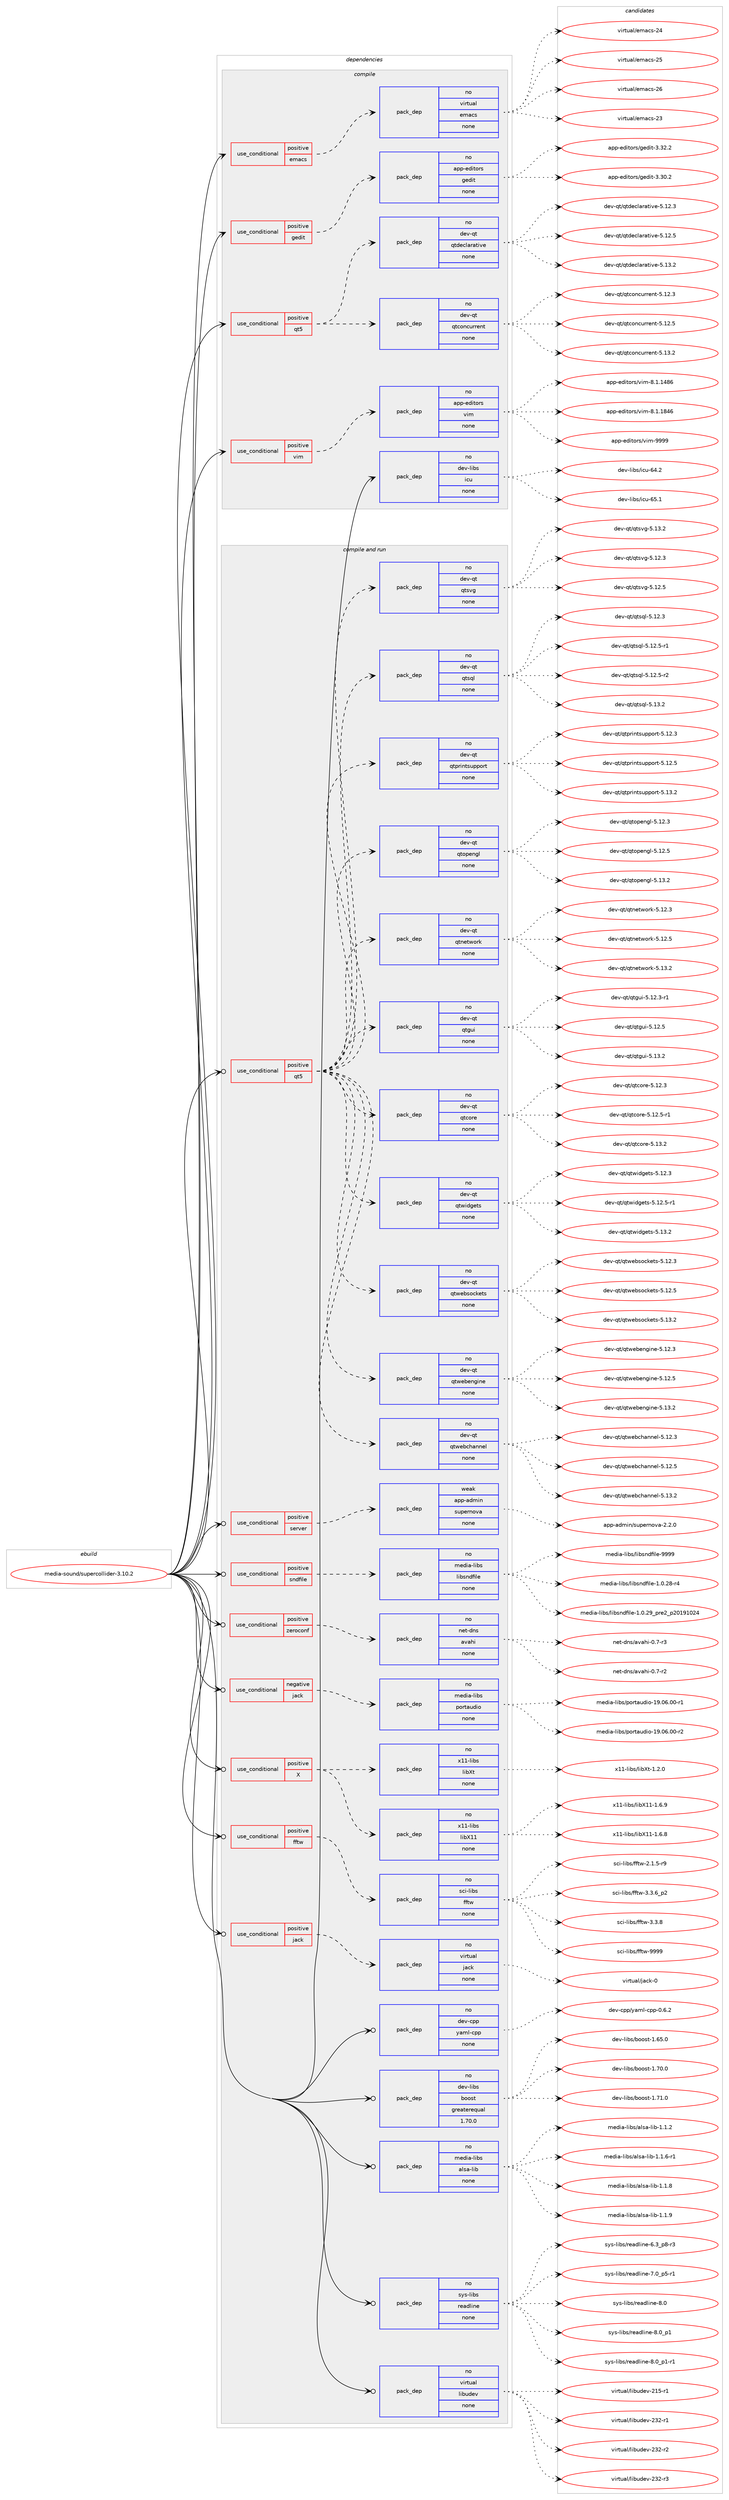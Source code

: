 digraph prolog {

# *************
# Graph options
# *************

newrank=true;
concentrate=true;
compound=true;
graph [rankdir=LR,fontname=Helvetica,fontsize=10,ranksep=1.5];#, ranksep=2.5, nodesep=0.2];
edge  [arrowhead=vee];
node  [fontname=Helvetica,fontsize=10];

# **********
# The ebuild
# **********

subgraph cluster_leftcol {
color=gray;
rank=same;
label=<<i>ebuild</i>>;
id [label="media-sound/supercollider-3.10.2", color=red, width=4, href="../media-sound/supercollider-3.10.2.svg"];
}

# ****************
# The dependencies
# ****************

subgraph cluster_midcol {
color=gray;
label=<<i>dependencies</i>>;
subgraph cluster_compile {
fillcolor="#eeeeee";
style=filled;
label=<<i>compile</i>>;
subgraph cond195223 {
dependency803912 [label=<<TABLE BORDER="0" CELLBORDER="1" CELLSPACING="0" CELLPADDING="4"><TR><TD ROWSPAN="3" CELLPADDING="10">use_conditional</TD></TR><TR><TD>positive</TD></TR><TR><TD>emacs</TD></TR></TABLE>>, shape=none, color=red];
subgraph pack594641 {
dependency803913 [label=<<TABLE BORDER="0" CELLBORDER="1" CELLSPACING="0" CELLPADDING="4" WIDTH="220"><TR><TD ROWSPAN="6" CELLPADDING="30">pack_dep</TD></TR><TR><TD WIDTH="110">no</TD></TR><TR><TD>virtual</TD></TR><TR><TD>emacs</TD></TR><TR><TD>none</TD></TR><TR><TD></TD></TR></TABLE>>, shape=none, color=blue];
}
dependency803912:e -> dependency803913:w [weight=20,style="dashed",arrowhead="vee"];
}
id:e -> dependency803912:w [weight=20,style="solid",arrowhead="vee"];
subgraph cond195224 {
dependency803914 [label=<<TABLE BORDER="0" CELLBORDER="1" CELLSPACING="0" CELLPADDING="4"><TR><TD ROWSPAN="3" CELLPADDING="10">use_conditional</TD></TR><TR><TD>positive</TD></TR><TR><TD>gedit</TD></TR></TABLE>>, shape=none, color=red];
subgraph pack594642 {
dependency803915 [label=<<TABLE BORDER="0" CELLBORDER="1" CELLSPACING="0" CELLPADDING="4" WIDTH="220"><TR><TD ROWSPAN="6" CELLPADDING="30">pack_dep</TD></TR><TR><TD WIDTH="110">no</TD></TR><TR><TD>app-editors</TD></TR><TR><TD>gedit</TD></TR><TR><TD>none</TD></TR><TR><TD></TD></TR></TABLE>>, shape=none, color=blue];
}
dependency803914:e -> dependency803915:w [weight=20,style="dashed",arrowhead="vee"];
}
id:e -> dependency803914:w [weight=20,style="solid",arrowhead="vee"];
subgraph cond195225 {
dependency803916 [label=<<TABLE BORDER="0" CELLBORDER="1" CELLSPACING="0" CELLPADDING="4"><TR><TD ROWSPAN="3" CELLPADDING="10">use_conditional</TD></TR><TR><TD>positive</TD></TR><TR><TD>qt5</TD></TR></TABLE>>, shape=none, color=red];
subgraph pack594643 {
dependency803917 [label=<<TABLE BORDER="0" CELLBORDER="1" CELLSPACING="0" CELLPADDING="4" WIDTH="220"><TR><TD ROWSPAN="6" CELLPADDING="30">pack_dep</TD></TR><TR><TD WIDTH="110">no</TD></TR><TR><TD>dev-qt</TD></TR><TR><TD>qtconcurrent</TD></TR><TR><TD>none</TD></TR><TR><TD></TD></TR></TABLE>>, shape=none, color=blue];
}
dependency803916:e -> dependency803917:w [weight=20,style="dashed",arrowhead="vee"];
subgraph pack594644 {
dependency803918 [label=<<TABLE BORDER="0" CELLBORDER="1" CELLSPACING="0" CELLPADDING="4" WIDTH="220"><TR><TD ROWSPAN="6" CELLPADDING="30">pack_dep</TD></TR><TR><TD WIDTH="110">no</TD></TR><TR><TD>dev-qt</TD></TR><TR><TD>qtdeclarative</TD></TR><TR><TD>none</TD></TR><TR><TD></TD></TR></TABLE>>, shape=none, color=blue];
}
dependency803916:e -> dependency803918:w [weight=20,style="dashed",arrowhead="vee"];
}
id:e -> dependency803916:w [weight=20,style="solid",arrowhead="vee"];
subgraph cond195226 {
dependency803919 [label=<<TABLE BORDER="0" CELLBORDER="1" CELLSPACING="0" CELLPADDING="4"><TR><TD ROWSPAN="3" CELLPADDING="10">use_conditional</TD></TR><TR><TD>positive</TD></TR><TR><TD>vim</TD></TR></TABLE>>, shape=none, color=red];
subgraph pack594645 {
dependency803920 [label=<<TABLE BORDER="0" CELLBORDER="1" CELLSPACING="0" CELLPADDING="4" WIDTH="220"><TR><TD ROWSPAN="6" CELLPADDING="30">pack_dep</TD></TR><TR><TD WIDTH="110">no</TD></TR><TR><TD>app-editors</TD></TR><TR><TD>vim</TD></TR><TR><TD>none</TD></TR><TR><TD></TD></TR></TABLE>>, shape=none, color=blue];
}
dependency803919:e -> dependency803920:w [weight=20,style="dashed",arrowhead="vee"];
}
id:e -> dependency803919:w [weight=20,style="solid",arrowhead="vee"];
subgraph pack594646 {
dependency803921 [label=<<TABLE BORDER="0" CELLBORDER="1" CELLSPACING="0" CELLPADDING="4" WIDTH="220"><TR><TD ROWSPAN="6" CELLPADDING="30">pack_dep</TD></TR><TR><TD WIDTH="110">no</TD></TR><TR><TD>dev-libs</TD></TR><TR><TD>icu</TD></TR><TR><TD>none</TD></TR><TR><TD></TD></TR></TABLE>>, shape=none, color=blue];
}
id:e -> dependency803921:w [weight=20,style="solid",arrowhead="vee"];
}
subgraph cluster_compileandrun {
fillcolor="#eeeeee";
style=filled;
label=<<i>compile and run</i>>;
subgraph cond195227 {
dependency803922 [label=<<TABLE BORDER="0" CELLBORDER="1" CELLSPACING="0" CELLPADDING="4"><TR><TD ROWSPAN="3" CELLPADDING="10">use_conditional</TD></TR><TR><TD>negative</TD></TR><TR><TD>jack</TD></TR></TABLE>>, shape=none, color=red];
subgraph pack594647 {
dependency803923 [label=<<TABLE BORDER="0" CELLBORDER="1" CELLSPACING="0" CELLPADDING="4" WIDTH="220"><TR><TD ROWSPAN="6" CELLPADDING="30">pack_dep</TD></TR><TR><TD WIDTH="110">no</TD></TR><TR><TD>media-libs</TD></TR><TR><TD>portaudio</TD></TR><TR><TD>none</TD></TR><TR><TD></TD></TR></TABLE>>, shape=none, color=blue];
}
dependency803922:e -> dependency803923:w [weight=20,style="dashed",arrowhead="vee"];
}
id:e -> dependency803922:w [weight=20,style="solid",arrowhead="odotvee"];
subgraph cond195228 {
dependency803924 [label=<<TABLE BORDER="0" CELLBORDER="1" CELLSPACING="0" CELLPADDING="4"><TR><TD ROWSPAN="3" CELLPADDING="10">use_conditional</TD></TR><TR><TD>positive</TD></TR><TR><TD>X</TD></TR></TABLE>>, shape=none, color=red];
subgraph pack594648 {
dependency803925 [label=<<TABLE BORDER="0" CELLBORDER="1" CELLSPACING="0" CELLPADDING="4" WIDTH="220"><TR><TD ROWSPAN="6" CELLPADDING="30">pack_dep</TD></TR><TR><TD WIDTH="110">no</TD></TR><TR><TD>x11-libs</TD></TR><TR><TD>libX11</TD></TR><TR><TD>none</TD></TR><TR><TD></TD></TR></TABLE>>, shape=none, color=blue];
}
dependency803924:e -> dependency803925:w [weight=20,style="dashed",arrowhead="vee"];
subgraph pack594649 {
dependency803926 [label=<<TABLE BORDER="0" CELLBORDER="1" CELLSPACING="0" CELLPADDING="4" WIDTH="220"><TR><TD ROWSPAN="6" CELLPADDING="30">pack_dep</TD></TR><TR><TD WIDTH="110">no</TD></TR><TR><TD>x11-libs</TD></TR><TR><TD>libXt</TD></TR><TR><TD>none</TD></TR><TR><TD></TD></TR></TABLE>>, shape=none, color=blue];
}
dependency803924:e -> dependency803926:w [weight=20,style="dashed",arrowhead="vee"];
}
id:e -> dependency803924:w [weight=20,style="solid",arrowhead="odotvee"];
subgraph cond195229 {
dependency803927 [label=<<TABLE BORDER="0" CELLBORDER="1" CELLSPACING="0" CELLPADDING="4"><TR><TD ROWSPAN="3" CELLPADDING="10">use_conditional</TD></TR><TR><TD>positive</TD></TR><TR><TD>fftw</TD></TR></TABLE>>, shape=none, color=red];
subgraph pack594650 {
dependency803928 [label=<<TABLE BORDER="0" CELLBORDER="1" CELLSPACING="0" CELLPADDING="4" WIDTH="220"><TR><TD ROWSPAN="6" CELLPADDING="30">pack_dep</TD></TR><TR><TD WIDTH="110">no</TD></TR><TR><TD>sci-libs</TD></TR><TR><TD>fftw</TD></TR><TR><TD>none</TD></TR><TR><TD></TD></TR></TABLE>>, shape=none, color=blue];
}
dependency803927:e -> dependency803928:w [weight=20,style="dashed",arrowhead="vee"];
}
id:e -> dependency803927:w [weight=20,style="solid",arrowhead="odotvee"];
subgraph cond195230 {
dependency803929 [label=<<TABLE BORDER="0" CELLBORDER="1" CELLSPACING="0" CELLPADDING="4"><TR><TD ROWSPAN="3" CELLPADDING="10">use_conditional</TD></TR><TR><TD>positive</TD></TR><TR><TD>jack</TD></TR></TABLE>>, shape=none, color=red];
subgraph pack594651 {
dependency803930 [label=<<TABLE BORDER="0" CELLBORDER="1" CELLSPACING="0" CELLPADDING="4" WIDTH="220"><TR><TD ROWSPAN="6" CELLPADDING="30">pack_dep</TD></TR><TR><TD WIDTH="110">no</TD></TR><TR><TD>virtual</TD></TR><TR><TD>jack</TD></TR><TR><TD>none</TD></TR><TR><TD></TD></TR></TABLE>>, shape=none, color=blue];
}
dependency803929:e -> dependency803930:w [weight=20,style="dashed",arrowhead="vee"];
}
id:e -> dependency803929:w [weight=20,style="solid",arrowhead="odotvee"];
subgraph cond195231 {
dependency803931 [label=<<TABLE BORDER="0" CELLBORDER="1" CELLSPACING="0" CELLPADDING="4"><TR><TD ROWSPAN="3" CELLPADDING="10">use_conditional</TD></TR><TR><TD>positive</TD></TR><TR><TD>qt5</TD></TR></TABLE>>, shape=none, color=red];
subgraph pack594652 {
dependency803932 [label=<<TABLE BORDER="0" CELLBORDER="1" CELLSPACING="0" CELLPADDING="4" WIDTH="220"><TR><TD ROWSPAN="6" CELLPADDING="30">pack_dep</TD></TR><TR><TD WIDTH="110">no</TD></TR><TR><TD>dev-qt</TD></TR><TR><TD>qtcore</TD></TR><TR><TD>none</TD></TR><TR><TD></TD></TR></TABLE>>, shape=none, color=blue];
}
dependency803931:e -> dependency803932:w [weight=20,style="dashed",arrowhead="vee"];
subgraph pack594653 {
dependency803933 [label=<<TABLE BORDER="0" CELLBORDER="1" CELLSPACING="0" CELLPADDING="4" WIDTH="220"><TR><TD ROWSPAN="6" CELLPADDING="30">pack_dep</TD></TR><TR><TD WIDTH="110">no</TD></TR><TR><TD>dev-qt</TD></TR><TR><TD>qtgui</TD></TR><TR><TD>none</TD></TR><TR><TD></TD></TR></TABLE>>, shape=none, color=blue];
}
dependency803931:e -> dependency803933:w [weight=20,style="dashed",arrowhead="vee"];
subgraph pack594654 {
dependency803934 [label=<<TABLE BORDER="0" CELLBORDER="1" CELLSPACING="0" CELLPADDING="4" WIDTH="220"><TR><TD ROWSPAN="6" CELLPADDING="30">pack_dep</TD></TR><TR><TD WIDTH="110">no</TD></TR><TR><TD>dev-qt</TD></TR><TR><TD>qtnetwork</TD></TR><TR><TD>none</TD></TR><TR><TD></TD></TR></TABLE>>, shape=none, color=blue];
}
dependency803931:e -> dependency803934:w [weight=20,style="dashed",arrowhead="vee"];
subgraph pack594655 {
dependency803935 [label=<<TABLE BORDER="0" CELLBORDER="1" CELLSPACING="0" CELLPADDING="4" WIDTH="220"><TR><TD ROWSPAN="6" CELLPADDING="30">pack_dep</TD></TR><TR><TD WIDTH="110">no</TD></TR><TR><TD>dev-qt</TD></TR><TR><TD>qtopengl</TD></TR><TR><TD>none</TD></TR><TR><TD></TD></TR></TABLE>>, shape=none, color=blue];
}
dependency803931:e -> dependency803935:w [weight=20,style="dashed",arrowhead="vee"];
subgraph pack594656 {
dependency803936 [label=<<TABLE BORDER="0" CELLBORDER="1" CELLSPACING="0" CELLPADDING="4" WIDTH="220"><TR><TD ROWSPAN="6" CELLPADDING="30">pack_dep</TD></TR><TR><TD WIDTH="110">no</TD></TR><TR><TD>dev-qt</TD></TR><TR><TD>qtprintsupport</TD></TR><TR><TD>none</TD></TR><TR><TD></TD></TR></TABLE>>, shape=none, color=blue];
}
dependency803931:e -> dependency803936:w [weight=20,style="dashed",arrowhead="vee"];
subgraph pack594657 {
dependency803937 [label=<<TABLE BORDER="0" CELLBORDER="1" CELLSPACING="0" CELLPADDING="4" WIDTH="220"><TR><TD ROWSPAN="6" CELLPADDING="30">pack_dep</TD></TR><TR><TD WIDTH="110">no</TD></TR><TR><TD>dev-qt</TD></TR><TR><TD>qtsql</TD></TR><TR><TD>none</TD></TR><TR><TD></TD></TR></TABLE>>, shape=none, color=blue];
}
dependency803931:e -> dependency803937:w [weight=20,style="dashed",arrowhead="vee"];
subgraph pack594658 {
dependency803938 [label=<<TABLE BORDER="0" CELLBORDER="1" CELLSPACING="0" CELLPADDING="4" WIDTH="220"><TR><TD ROWSPAN="6" CELLPADDING="30">pack_dep</TD></TR><TR><TD WIDTH="110">no</TD></TR><TR><TD>dev-qt</TD></TR><TR><TD>qtsvg</TD></TR><TR><TD>none</TD></TR><TR><TD></TD></TR></TABLE>>, shape=none, color=blue];
}
dependency803931:e -> dependency803938:w [weight=20,style="dashed",arrowhead="vee"];
subgraph pack594659 {
dependency803939 [label=<<TABLE BORDER="0" CELLBORDER="1" CELLSPACING="0" CELLPADDING="4" WIDTH="220"><TR><TD ROWSPAN="6" CELLPADDING="30">pack_dep</TD></TR><TR><TD WIDTH="110">no</TD></TR><TR><TD>dev-qt</TD></TR><TR><TD>qtwebchannel</TD></TR><TR><TD>none</TD></TR><TR><TD></TD></TR></TABLE>>, shape=none, color=blue];
}
dependency803931:e -> dependency803939:w [weight=20,style="dashed",arrowhead="vee"];
subgraph pack594660 {
dependency803940 [label=<<TABLE BORDER="0" CELLBORDER="1" CELLSPACING="0" CELLPADDING="4" WIDTH="220"><TR><TD ROWSPAN="6" CELLPADDING="30">pack_dep</TD></TR><TR><TD WIDTH="110">no</TD></TR><TR><TD>dev-qt</TD></TR><TR><TD>qtwebengine</TD></TR><TR><TD>none</TD></TR><TR><TD></TD></TR></TABLE>>, shape=none, color=blue];
}
dependency803931:e -> dependency803940:w [weight=20,style="dashed",arrowhead="vee"];
subgraph pack594661 {
dependency803941 [label=<<TABLE BORDER="0" CELLBORDER="1" CELLSPACING="0" CELLPADDING="4" WIDTH="220"><TR><TD ROWSPAN="6" CELLPADDING="30">pack_dep</TD></TR><TR><TD WIDTH="110">no</TD></TR><TR><TD>dev-qt</TD></TR><TR><TD>qtwebsockets</TD></TR><TR><TD>none</TD></TR><TR><TD></TD></TR></TABLE>>, shape=none, color=blue];
}
dependency803931:e -> dependency803941:w [weight=20,style="dashed",arrowhead="vee"];
subgraph pack594662 {
dependency803942 [label=<<TABLE BORDER="0" CELLBORDER="1" CELLSPACING="0" CELLPADDING="4" WIDTH="220"><TR><TD ROWSPAN="6" CELLPADDING="30">pack_dep</TD></TR><TR><TD WIDTH="110">no</TD></TR><TR><TD>dev-qt</TD></TR><TR><TD>qtwidgets</TD></TR><TR><TD>none</TD></TR><TR><TD></TD></TR></TABLE>>, shape=none, color=blue];
}
dependency803931:e -> dependency803942:w [weight=20,style="dashed",arrowhead="vee"];
}
id:e -> dependency803931:w [weight=20,style="solid",arrowhead="odotvee"];
subgraph cond195232 {
dependency803943 [label=<<TABLE BORDER="0" CELLBORDER="1" CELLSPACING="0" CELLPADDING="4"><TR><TD ROWSPAN="3" CELLPADDING="10">use_conditional</TD></TR><TR><TD>positive</TD></TR><TR><TD>server</TD></TR></TABLE>>, shape=none, color=red];
subgraph pack594663 {
dependency803944 [label=<<TABLE BORDER="0" CELLBORDER="1" CELLSPACING="0" CELLPADDING="4" WIDTH="220"><TR><TD ROWSPAN="6" CELLPADDING="30">pack_dep</TD></TR><TR><TD WIDTH="110">weak</TD></TR><TR><TD>app-admin</TD></TR><TR><TD>supernova</TD></TR><TR><TD>none</TD></TR><TR><TD></TD></TR></TABLE>>, shape=none, color=blue];
}
dependency803943:e -> dependency803944:w [weight=20,style="dashed",arrowhead="vee"];
}
id:e -> dependency803943:w [weight=20,style="solid",arrowhead="odotvee"];
subgraph cond195233 {
dependency803945 [label=<<TABLE BORDER="0" CELLBORDER="1" CELLSPACING="0" CELLPADDING="4"><TR><TD ROWSPAN="3" CELLPADDING="10">use_conditional</TD></TR><TR><TD>positive</TD></TR><TR><TD>sndfile</TD></TR></TABLE>>, shape=none, color=red];
subgraph pack594664 {
dependency803946 [label=<<TABLE BORDER="0" CELLBORDER="1" CELLSPACING="0" CELLPADDING="4" WIDTH="220"><TR><TD ROWSPAN="6" CELLPADDING="30">pack_dep</TD></TR><TR><TD WIDTH="110">no</TD></TR><TR><TD>media-libs</TD></TR><TR><TD>libsndfile</TD></TR><TR><TD>none</TD></TR><TR><TD></TD></TR></TABLE>>, shape=none, color=blue];
}
dependency803945:e -> dependency803946:w [weight=20,style="dashed",arrowhead="vee"];
}
id:e -> dependency803945:w [weight=20,style="solid",arrowhead="odotvee"];
subgraph cond195234 {
dependency803947 [label=<<TABLE BORDER="0" CELLBORDER="1" CELLSPACING="0" CELLPADDING="4"><TR><TD ROWSPAN="3" CELLPADDING="10">use_conditional</TD></TR><TR><TD>positive</TD></TR><TR><TD>zeroconf</TD></TR></TABLE>>, shape=none, color=red];
subgraph pack594665 {
dependency803948 [label=<<TABLE BORDER="0" CELLBORDER="1" CELLSPACING="0" CELLPADDING="4" WIDTH="220"><TR><TD ROWSPAN="6" CELLPADDING="30">pack_dep</TD></TR><TR><TD WIDTH="110">no</TD></TR><TR><TD>net-dns</TD></TR><TR><TD>avahi</TD></TR><TR><TD>none</TD></TR><TR><TD></TD></TR></TABLE>>, shape=none, color=blue];
}
dependency803947:e -> dependency803948:w [weight=20,style="dashed",arrowhead="vee"];
}
id:e -> dependency803947:w [weight=20,style="solid",arrowhead="odotvee"];
subgraph pack594666 {
dependency803949 [label=<<TABLE BORDER="0" CELLBORDER="1" CELLSPACING="0" CELLPADDING="4" WIDTH="220"><TR><TD ROWSPAN="6" CELLPADDING="30">pack_dep</TD></TR><TR><TD WIDTH="110">no</TD></TR><TR><TD>dev-cpp</TD></TR><TR><TD>yaml-cpp</TD></TR><TR><TD>none</TD></TR><TR><TD></TD></TR></TABLE>>, shape=none, color=blue];
}
id:e -> dependency803949:w [weight=20,style="solid",arrowhead="odotvee"];
subgraph pack594667 {
dependency803950 [label=<<TABLE BORDER="0" CELLBORDER="1" CELLSPACING="0" CELLPADDING="4" WIDTH="220"><TR><TD ROWSPAN="6" CELLPADDING="30">pack_dep</TD></TR><TR><TD WIDTH="110">no</TD></TR><TR><TD>dev-libs</TD></TR><TR><TD>boost</TD></TR><TR><TD>greaterequal</TD></TR><TR><TD>1.70.0</TD></TR></TABLE>>, shape=none, color=blue];
}
id:e -> dependency803950:w [weight=20,style="solid",arrowhead="odotvee"];
subgraph pack594668 {
dependency803951 [label=<<TABLE BORDER="0" CELLBORDER="1" CELLSPACING="0" CELLPADDING="4" WIDTH="220"><TR><TD ROWSPAN="6" CELLPADDING="30">pack_dep</TD></TR><TR><TD WIDTH="110">no</TD></TR><TR><TD>media-libs</TD></TR><TR><TD>alsa-lib</TD></TR><TR><TD>none</TD></TR><TR><TD></TD></TR></TABLE>>, shape=none, color=blue];
}
id:e -> dependency803951:w [weight=20,style="solid",arrowhead="odotvee"];
subgraph pack594669 {
dependency803952 [label=<<TABLE BORDER="0" CELLBORDER="1" CELLSPACING="0" CELLPADDING="4" WIDTH="220"><TR><TD ROWSPAN="6" CELLPADDING="30">pack_dep</TD></TR><TR><TD WIDTH="110">no</TD></TR><TR><TD>sys-libs</TD></TR><TR><TD>readline</TD></TR><TR><TD>none</TD></TR><TR><TD></TD></TR></TABLE>>, shape=none, color=blue];
}
id:e -> dependency803952:w [weight=20,style="solid",arrowhead="odotvee"];
subgraph pack594670 {
dependency803953 [label=<<TABLE BORDER="0" CELLBORDER="1" CELLSPACING="0" CELLPADDING="4" WIDTH="220"><TR><TD ROWSPAN="6" CELLPADDING="30">pack_dep</TD></TR><TR><TD WIDTH="110">no</TD></TR><TR><TD>virtual</TD></TR><TR><TD>libudev</TD></TR><TR><TD>none</TD></TR><TR><TD></TD></TR></TABLE>>, shape=none, color=blue];
}
id:e -> dependency803953:w [weight=20,style="solid",arrowhead="odotvee"];
}
subgraph cluster_run {
fillcolor="#eeeeee";
style=filled;
label=<<i>run</i>>;
}
}

# **************
# The candidates
# **************

subgraph cluster_choices {
rank=same;
color=gray;
label=<<i>candidates</i>>;

subgraph choice594641 {
color=black;
nodesep=1;
choice11810511411611797108471011099799115455051 [label="virtual/emacs-23", color=red, width=4,href="../virtual/emacs-23.svg"];
choice11810511411611797108471011099799115455052 [label="virtual/emacs-24", color=red, width=4,href="../virtual/emacs-24.svg"];
choice11810511411611797108471011099799115455053 [label="virtual/emacs-25", color=red, width=4,href="../virtual/emacs-25.svg"];
choice11810511411611797108471011099799115455054 [label="virtual/emacs-26", color=red, width=4,href="../virtual/emacs-26.svg"];
dependency803913:e -> choice11810511411611797108471011099799115455051:w [style=dotted,weight="100"];
dependency803913:e -> choice11810511411611797108471011099799115455052:w [style=dotted,weight="100"];
dependency803913:e -> choice11810511411611797108471011099799115455053:w [style=dotted,weight="100"];
dependency803913:e -> choice11810511411611797108471011099799115455054:w [style=dotted,weight="100"];
}
subgraph choice594642 {
color=black;
nodesep=1;
choice97112112451011001051161111141154710310110010511645514651484650 [label="app-editors/gedit-3.30.2", color=red, width=4,href="../app-editors/gedit-3.30.2.svg"];
choice97112112451011001051161111141154710310110010511645514651504650 [label="app-editors/gedit-3.32.2", color=red, width=4,href="../app-editors/gedit-3.32.2.svg"];
dependency803915:e -> choice97112112451011001051161111141154710310110010511645514651484650:w [style=dotted,weight="100"];
dependency803915:e -> choice97112112451011001051161111141154710310110010511645514651504650:w [style=dotted,weight="100"];
}
subgraph choice594643 {
color=black;
nodesep=1;
choice1001011184511311647113116991111109911711411410111011645534649504651 [label="dev-qt/qtconcurrent-5.12.3", color=red, width=4,href="../dev-qt/qtconcurrent-5.12.3.svg"];
choice1001011184511311647113116991111109911711411410111011645534649504653 [label="dev-qt/qtconcurrent-5.12.5", color=red, width=4,href="../dev-qt/qtconcurrent-5.12.5.svg"];
choice1001011184511311647113116991111109911711411410111011645534649514650 [label="dev-qt/qtconcurrent-5.13.2", color=red, width=4,href="../dev-qt/qtconcurrent-5.13.2.svg"];
dependency803917:e -> choice1001011184511311647113116991111109911711411410111011645534649504651:w [style=dotted,weight="100"];
dependency803917:e -> choice1001011184511311647113116991111109911711411410111011645534649504653:w [style=dotted,weight="100"];
dependency803917:e -> choice1001011184511311647113116991111109911711411410111011645534649514650:w [style=dotted,weight="100"];
}
subgraph choice594644 {
color=black;
nodesep=1;
choice100101118451131164711311610010199108971149711610511810145534649504651 [label="dev-qt/qtdeclarative-5.12.3", color=red, width=4,href="../dev-qt/qtdeclarative-5.12.3.svg"];
choice100101118451131164711311610010199108971149711610511810145534649504653 [label="dev-qt/qtdeclarative-5.12.5", color=red, width=4,href="../dev-qt/qtdeclarative-5.12.5.svg"];
choice100101118451131164711311610010199108971149711610511810145534649514650 [label="dev-qt/qtdeclarative-5.13.2", color=red, width=4,href="../dev-qt/qtdeclarative-5.13.2.svg"];
dependency803918:e -> choice100101118451131164711311610010199108971149711610511810145534649504651:w [style=dotted,weight="100"];
dependency803918:e -> choice100101118451131164711311610010199108971149711610511810145534649504653:w [style=dotted,weight="100"];
dependency803918:e -> choice100101118451131164711311610010199108971149711610511810145534649514650:w [style=dotted,weight="100"];
}
subgraph choice594645 {
color=black;
nodesep=1;
choice971121124510110010511611111411547118105109455646494649525654 [label="app-editors/vim-8.1.1486", color=red, width=4,href="../app-editors/vim-8.1.1486.svg"];
choice971121124510110010511611111411547118105109455646494649565254 [label="app-editors/vim-8.1.1846", color=red, width=4,href="../app-editors/vim-8.1.1846.svg"];
choice9711211245101100105116111114115471181051094557575757 [label="app-editors/vim-9999", color=red, width=4,href="../app-editors/vim-9999.svg"];
dependency803920:e -> choice971121124510110010511611111411547118105109455646494649525654:w [style=dotted,weight="100"];
dependency803920:e -> choice971121124510110010511611111411547118105109455646494649565254:w [style=dotted,weight="100"];
dependency803920:e -> choice9711211245101100105116111114115471181051094557575757:w [style=dotted,weight="100"];
}
subgraph choice594646 {
color=black;
nodesep=1;
choice100101118451081059811547105991174554524650 [label="dev-libs/icu-64.2", color=red, width=4,href="../dev-libs/icu-64.2.svg"];
choice100101118451081059811547105991174554534649 [label="dev-libs/icu-65.1", color=red, width=4,href="../dev-libs/icu-65.1.svg"];
dependency803921:e -> choice100101118451081059811547105991174554524650:w [style=dotted,weight="100"];
dependency803921:e -> choice100101118451081059811547105991174554534649:w [style=dotted,weight="100"];
}
subgraph choice594647 {
color=black;
nodesep=1;
choice10910110010597451081059811547112111114116971171001051114549574648544648484511449 [label="media-libs/portaudio-19.06.00-r1", color=red, width=4,href="../media-libs/portaudio-19.06.00-r1.svg"];
choice10910110010597451081059811547112111114116971171001051114549574648544648484511450 [label="media-libs/portaudio-19.06.00-r2", color=red, width=4,href="../media-libs/portaudio-19.06.00-r2.svg"];
dependency803923:e -> choice10910110010597451081059811547112111114116971171001051114549574648544648484511449:w [style=dotted,weight="100"];
dependency803923:e -> choice10910110010597451081059811547112111114116971171001051114549574648544648484511450:w [style=dotted,weight="100"];
}
subgraph choice594648 {
color=black;
nodesep=1;
choice120494945108105981154710810598884949454946544656 [label="x11-libs/libX11-1.6.8", color=red, width=4,href="../x11-libs/libX11-1.6.8.svg"];
choice120494945108105981154710810598884949454946544657 [label="x11-libs/libX11-1.6.9", color=red, width=4,href="../x11-libs/libX11-1.6.9.svg"];
dependency803925:e -> choice120494945108105981154710810598884949454946544656:w [style=dotted,weight="100"];
dependency803925:e -> choice120494945108105981154710810598884949454946544657:w [style=dotted,weight="100"];
}
subgraph choice594649 {
color=black;
nodesep=1;
choice12049494510810598115471081059888116454946504648 [label="x11-libs/libXt-1.2.0", color=red, width=4,href="../x11-libs/libXt-1.2.0.svg"];
dependency803926:e -> choice12049494510810598115471081059888116454946504648:w [style=dotted,weight="100"];
}
subgraph choice594650 {
color=black;
nodesep=1;
choice115991054510810598115471021021161194550464946534511457 [label="sci-libs/fftw-2.1.5-r9", color=red, width=4,href="../sci-libs/fftw-2.1.5-r9.svg"];
choice115991054510810598115471021021161194551465146549511250 [label="sci-libs/fftw-3.3.6_p2", color=red, width=4,href="../sci-libs/fftw-3.3.6_p2.svg"];
choice11599105451081059811547102102116119455146514656 [label="sci-libs/fftw-3.3.8", color=red, width=4,href="../sci-libs/fftw-3.3.8.svg"];
choice115991054510810598115471021021161194557575757 [label="sci-libs/fftw-9999", color=red, width=4,href="../sci-libs/fftw-9999.svg"];
dependency803928:e -> choice115991054510810598115471021021161194550464946534511457:w [style=dotted,weight="100"];
dependency803928:e -> choice115991054510810598115471021021161194551465146549511250:w [style=dotted,weight="100"];
dependency803928:e -> choice11599105451081059811547102102116119455146514656:w [style=dotted,weight="100"];
dependency803928:e -> choice115991054510810598115471021021161194557575757:w [style=dotted,weight="100"];
}
subgraph choice594651 {
color=black;
nodesep=1;
choice118105114116117971084710697991074548 [label="virtual/jack-0", color=red, width=4,href="../virtual/jack-0.svg"];
dependency803930:e -> choice118105114116117971084710697991074548:w [style=dotted,weight="100"];
}
subgraph choice594652 {
color=black;
nodesep=1;
choice10010111845113116471131169911111410145534649504651 [label="dev-qt/qtcore-5.12.3", color=red, width=4,href="../dev-qt/qtcore-5.12.3.svg"];
choice100101118451131164711311699111114101455346495046534511449 [label="dev-qt/qtcore-5.12.5-r1", color=red, width=4,href="../dev-qt/qtcore-5.12.5-r1.svg"];
choice10010111845113116471131169911111410145534649514650 [label="dev-qt/qtcore-5.13.2", color=red, width=4,href="../dev-qt/qtcore-5.13.2.svg"];
dependency803932:e -> choice10010111845113116471131169911111410145534649504651:w [style=dotted,weight="100"];
dependency803932:e -> choice100101118451131164711311699111114101455346495046534511449:w [style=dotted,weight="100"];
dependency803932:e -> choice10010111845113116471131169911111410145534649514650:w [style=dotted,weight="100"];
}
subgraph choice594653 {
color=black;
nodesep=1;
choice1001011184511311647113116103117105455346495046514511449 [label="dev-qt/qtgui-5.12.3-r1", color=red, width=4,href="../dev-qt/qtgui-5.12.3-r1.svg"];
choice100101118451131164711311610311710545534649504653 [label="dev-qt/qtgui-5.12.5", color=red, width=4,href="../dev-qt/qtgui-5.12.5.svg"];
choice100101118451131164711311610311710545534649514650 [label="dev-qt/qtgui-5.13.2", color=red, width=4,href="../dev-qt/qtgui-5.13.2.svg"];
dependency803933:e -> choice1001011184511311647113116103117105455346495046514511449:w [style=dotted,weight="100"];
dependency803933:e -> choice100101118451131164711311610311710545534649504653:w [style=dotted,weight="100"];
dependency803933:e -> choice100101118451131164711311610311710545534649514650:w [style=dotted,weight="100"];
}
subgraph choice594654 {
color=black;
nodesep=1;
choice100101118451131164711311611010111611911111410745534649504651 [label="dev-qt/qtnetwork-5.12.3", color=red, width=4,href="../dev-qt/qtnetwork-5.12.3.svg"];
choice100101118451131164711311611010111611911111410745534649504653 [label="dev-qt/qtnetwork-5.12.5", color=red, width=4,href="../dev-qt/qtnetwork-5.12.5.svg"];
choice100101118451131164711311611010111611911111410745534649514650 [label="dev-qt/qtnetwork-5.13.2", color=red, width=4,href="../dev-qt/qtnetwork-5.13.2.svg"];
dependency803934:e -> choice100101118451131164711311611010111611911111410745534649504651:w [style=dotted,weight="100"];
dependency803934:e -> choice100101118451131164711311611010111611911111410745534649504653:w [style=dotted,weight="100"];
dependency803934:e -> choice100101118451131164711311611010111611911111410745534649514650:w [style=dotted,weight="100"];
}
subgraph choice594655 {
color=black;
nodesep=1;
choice100101118451131164711311611111210111010310845534649504651 [label="dev-qt/qtopengl-5.12.3", color=red, width=4,href="../dev-qt/qtopengl-5.12.3.svg"];
choice100101118451131164711311611111210111010310845534649504653 [label="dev-qt/qtopengl-5.12.5", color=red, width=4,href="../dev-qt/qtopengl-5.12.5.svg"];
choice100101118451131164711311611111210111010310845534649514650 [label="dev-qt/qtopengl-5.13.2", color=red, width=4,href="../dev-qt/qtopengl-5.13.2.svg"];
dependency803935:e -> choice100101118451131164711311611111210111010310845534649504651:w [style=dotted,weight="100"];
dependency803935:e -> choice100101118451131164711311611111210111010310845534649504653:w [style=dotted,weight="100"];
dependency803935:e -> choice100101118451131164711311611111210111010310845534649514650:w [style=dotted,weight="100"];
}
subgraph choice594656 {
color=black;
nodesep=1;
choice100101118451131164711311611211410511011611511711211211111411645534649504651 [label="dev-qt/qtprintsupport-5.12.3", color=red, width=4,href="../dev-qt/qtprintsupport-5.12.3.svg"];
choice100101118451131164711311611211410511011611511711211211111411645534649504653 [label="dev-qt/qtprintsupport-5.12.5", color=red, width=4,href="../dev-qt/qtprintsupport-5.12.5.svg"];
choice100101118451131164711311611211410511011611511711211211111411645534649514650 [label="dev-qt/qtprintsupport-5.13.2", color=red, width=4,href="../dev-qt/qtprintsupport-5.13.2.svg"];
dependency803936:e -> choice100101118451131164711311611211410511011611511711211211111411645534649504651:w [style=dotted,weight="100"];
dependency803936:e -> choice100101118451131164711311611211410511011611511711211211111411645534649504653:w [style=dotted,weight="100"];
dependency803936:e -> choice100101118451131164711311611211410511011611511711211211111411645534649514650:w [style=dotted,weight="100"];
}
subgraph choice594657 {
color=black;
nodesep=1;
choice100101118451131164711311611511310845534649504651 [label="dev-qt/qtsql-5.12.3", color=red, width=4,href="../dev-qt/qtsql-5.12.3.svg"];
choice1001011184511311647113116115113108455346495046534511449 [label="dev-qt/qtsql-5.12.5-r1", color=red, width=4,href="../dev-qt/qtsql-5.12.5-r1.svg"];
choice1001011184511311647113116115113108455346495046534511450 [label="dev-qt/qtsql-5.12.5-r2", color=red, width=4,href="../dev-qt/qtsql-5.12.5-r2.svg"];
choice100101118451131164711311611511310845534649514650 [label="dev-qt/qtsql-5.13.2", color=red, width=4,href="../dev-qt/qtsql-5.13.2.svg"];
dependency803937:e -> choice100101118451131164711311611511310845534649504651:w [style=dotted,weight="100"];
dependency803937:e -> choice1001011184511311647113116115113108455346495046534511449:w [style=dotted,weight="100"];
dependency803937:e -> choice1001011184511311647113116115113108455346495046534511450:w [style=dotted,weight="100"];
dependency803937:e -> choice100101118451131164711311611511310845534649514650:w [style=dotted,weight="100"];
}
subgraph choice594658 {
color=black;
nodesep=1;
choice100101118451131164711311611511810345534649504651 [label="dev-qt/qtsvg-5.12.3", color=red, width=4,href="../dev-qt/qtsvg-5.12.3.svg"];
choice100101118451131164711311611511810345534649504653 [label="dev-qt/qtsvg-5.12.5", color=red, width=4,href="../dev-qt/qtsvg-5.12.5.svg"];
choice100101118451131164711311611511810345534649514650 [label="dev-qt/qtsvg-5.13.2", color=red, width=4,href="../dev-qt/qtsvg-5.13.2.svg"];
dependency803938:e -> choice100101118451131164711311611511810345534649504651:w [style=dotted,weight="100"];
dependency803938:e -> choice100101118451131164711311611511810345534649504653:w [style=dotted,weight="100"];
dependency803938:e -> choice100101118451131164711311611511810345534649514650:w [style=dotted,weight="100"];
}
subgraph choice594659 {
color=black;
nodesep=1;
choice100101118451131164711311611910198991049711011010110845534649504651 [label="dev-qt/qtwebchannel-5.12.3", color=red, width=4,href="../dev-qt/qtwebchannel-5.12.3.svg"];
choice100101118451131164711311611910198991049711011010110845534649504653 [label="dev-qt/qtwebchannel-5.12.5", color=red, width=4,href="../dev-qt/qtwebchannel-5.12.5.svg"];
choice100101118451131164711311611910198991049711011010110845534649514650 [label="dev-qt/qtwebchannel-5.13.2", color=red, width=4,href="../dev-qt/qtwebchannel-5.13.2.svg"];
dependency803939:e -> choice100101118451131164711311611910198991049711011010110845534649504651:w [style=dotted,weight="100"];
dependency803939:e -> choice100101118451131164711311611910198991049711011010110845534649504653:w [style=dotted,weight="100"];
dependency803939:e -> choice100101118451131164711311611910198991049711011010110845534649514650:w [style=dotted,weight="100"];
}
subgraph choice594660 {
color=black;
nodesep=1;
choice10010111845113116471131161191019810111010310511010145534649504651 [label="dev-qt/qtwebengine-5.12.3", color=red, width=4,href="../dev-qt/qtwebengine-5.12.3.svg"];
choice10010111845113116471131161191019810111010310511010145534649504653 [label="dev-qt/qtwebengine-5.12.5", color=red, width=4,href="../dev-qt/qtwebengine-5.12.5.svg"];
choice10010111845113116471131161191019810111010310511010145534649514650 [label="dev-qt/qtwebengine-5.13.2", color=red, width=4,href="../dev-qt/qtwebengine-5.13.2.svg"];
dependency803940:e -> choice10010111845113116471131161191019810111010310511010145534649504651:w [style=dotted,weight="100"];
dependency803940:e -> choice10010111845113116471131161191019810111010310511010145534649504653:w [style=dotted,weight="100"];
dependency803940:e -> choice10010111845113116471131161191019810111010310511010145534649514650:w [style=dotted,weight="100"];
}
subgraph choice594661 {
color=black;
nodesep=1;
choice1001011184511311647113116119101981151119910710111611545534649504651 [label="dev-qt/qtwebsockets-5.12.3", color=red, width=4,href="../dev-qt/qtwebsockets-5.12.3.svg"];
choice1001011184511311647113116119101981151119910710111611545534649504653 [label="dev-qt/qtwebsockets-5.12.5", color=red, width=4,href="../dev-qt/qtwebsockets-5.12.5.svg"];
choice1001011184511311647113116119101981151119910710111611545534649514650 [label="dev-qt/qtwebsockets-5.13.2", color=red, width=4,href="../dev-qt/qtwebsockets-5.13.2.svg"];
dependency803941:e -> choice1001011184511311647113116119101981151119910710111611545534649504651:w [style=dotted,weight="100"];
dependency803941:e -> choice1001011184511311647113116119101981151119910710111611545534649504653:w [style=dotted,weight="100"];
dependency803941:e -> choice1001011184511311647113116119101981151119910710111611545534649514650:w [style=dotted,weight="100"];
}
subgraph choice594662 {
color=black;
nodesep=1;
choice100101118451131164711311611910510010310111611545534649504651 [label="dev-qt/qtwidgets-5.12.3", color=red, width=4,href="../dev-qt/qtwidgets-5.12.3.svg"];
choice1001011184511311647113116119105100103101116115455346495046534511449 [label="dev-qt/qtwidgets-5.12.5-r1", color=red, width=4,href="../dev-qt/qtwidgets-5.12.5-r1.svg"];
choice100101118451131164711311611910510010310111611545534649514650 [label="dev-qt/qtwidgets-5.13.2", color=red, width=4,href="../dev-qt/qtwidgets-5.13.2.svg"];
dependency803942:e -> choice100101118451131164711311611910510010310111611545534649504651:w [style=dotted,weight="100"];
dependency803942:e -> choice1001011184511311647113116119105100103101116115455346495046534511449:w [style=dotted,weight="100"];
dependency803942:e -> choice100101118451131164711311611910510010310111611545534649514650:w [style=dotted,weight="100"];
}
subgraph choice594663 {
color=black;
nodesep=1;
choice9711211245971001091051104711511711210111411011111897455046504648 [label="app-admin/supernova-2.2.0", color=red, width=4,href="../app-admin/supernova-2.2.0.svg"];
dependency803944:e -> choice9711211245971001091051104711511711210111411011111897455046504648:w [style=dotted,weight="100"];
}
subgraph choice594664 {
color=black;
nodesep=1;
choice1091011001059745108105981154710810598115110100102105108101454946484650564511452 [label="media-libs/libsndfile-1.0.28-r4", color=red, width=4,href="../media-libs/libsndfile-1.0.28-r4.svg"];
choice1091011001059745108105981154710810598115110100102105108101454946484650579511211410150951125048495749485052 [label="media-libs/libsndfile-1.0.29_pre2_p20191024", color=red, width=4,href="../media-libs/libsndfile-1.0.29_pre2_p20191024.svg"];
choice10910110010597451081059811547108105981151101001021051081014557575757 [label="media-libs/libsndfile-9999", color=red, width=4,href="../media-libs/libsndfile-9999.svg"];
dependency803946:e -> choice1091011001059745108105981154710810598115110100102105108101454946484650564511452:w [style=dotted,weight="100"];
dependency803946:e -> choice1091011001059745108105981154710810598115110100102105108101454946484650579511211410150951125048495749485052:w [style=dotted,weight="100"];
dependency803946:e -> choice10910110010597451081059811547108105981151101001021051081014557575757:w [style=dotted,weight="100"];
}
subgraph choice594665 {
color=black;
nodesep=1;
choice11010111645100110115479711897104105454846554511450 [label="net-dns/avahi-0.7-r2", color=red, width=4,href="../net-dns/avahi-0.7-r2.svg"];
choice11010111645100110115479711897104105454846554511451 [label="net-dns/avahi-0.7-r3", color=red, width=4,href="../net-dns/avahi-0.7-r3.svg"];
dependency803948:e -> choice11010111645100110115479711897104105454846554511450:w [style=dotted,weight="100"];
dependency803948:e -> choice11010111645100110115479711897104105454846554511451:w [style=dotted,weight="100"];
}
subgraph choice594666 {
color=black;
nodesep=1;
choice100101118459911211247121971091084599112112454846544650 [label="dev-cpp/yaml-cpp-0.6.2", color=red, width=4,href="../dev-cpp/yaml-cpp-0.6.2.svg"];
dependency803949:e -> choice100101118459911211247121971091084599112112454846544650:w [style=dotted,weight="100"];
}
subgraph choice594667 {
color=black;
nodesep=1;
choice1001011184510810598115479811111111511645494654534648 [label="dev-libs/boost-1.65.0", color=red, width=4,href="../dev-libs/boost-1.65.0.svg"];
choice1001011184510810598115479811111111511645494655484648 [label="dev-libs/boost-1.70.0", color=red, width=4,href="../dev-libs/boost-1.70.0.svg"];
choice1001011184510810598115479811111111511645494655494648 [label="dev-libs/boost-1.71.0", color=red, width=4,href="../dev-libs/boost-1.71.0.svg"];
dependency803950:e -> choice1001011184510810598115479811111111511645494654534648:w [style=dotted,weight="100"];
dependency803950:e -> choice1001011184510810598115479811111111511645494655484648:w [style=dotted,weight="100"];
dependency803950:e -> choice1001011184510810598115479811111111511645494655494648:w [style=dotted,weight="100"];
}
subgraph choice594668 {
color=black;
nodesep=1;
choice1091011001059745108105981154797108115974510810598454946494650 [label="media-libs/alsa-lib-1.1.2", color=red, width=4,href="../media-libs/alsa-lib-1.1.2.svg"];
choice10910110010597451081059811547971081159745108105984549464946544511449 [label="media-libs/alsa-lib-1.1.6-r1", color=red, width=4,href="../media-libs/alsa-lib-1.1.6-r1.svg"];
choice1091011001059745108105981154797108115974510810598454946494656 [label="media-libs/alsa-lib-1.1.8", color=red, width=4,href="../media-libs/alsa-lib-1.1.8.svg"];
choice1091011001059745108105981154797108115974510810598454946494657 [label="media-libs/alsa-lib-1.1.9", color=red, width=4,href="../media-libs/alsa-lib-1.1.9.svg"];
dependency803951:e -> choice1091011001059745108105981154797108115974510810598454946494650:w [style=dotted,weight="100"];
dependency803951:e -> choice10910110010597451081059811547971081159745108105984549464946544511449:w [style=dotted,weight="100"];
dependency803951:e -> choice1091011001059745108105981154797108115974510810598454946494656:w [style=dotted,weight="100"];
dependency803951:e -> choice1091011001059745108105981154797108115974510810598454946494657:w [style=dotted,weight="100"];
}
subgraph choice594669 {
color=black;
nodesep=1;
choice115121115451081059811547114101971001081051101014554465195112564511451 [label="sys-libs/readline-6.3_p8-r3", color=red, width=4,href="../sys-libs/readline-6.3_p8-r3.svg"];
choice115121115451081059811547114101971001081051101014555464895112534511449 [label="sys-libs/readline-7.0_p5-r1", color=red, width=4,href="../sys-libs/readline-7.0_p5-r1.svg"];
choice1151211154510810598115471141019710010810511010145564648 [label="sys-libs/readline-8.0", color=red, width=4,href="../sys-libs/readline-8.0.svg"];
choice11512111545108105981154711410197100108105110101455646489511249 [label="sys-libs/readline-8.0_p1", color=red, width=4,href="../sys-libs/readline-8.0_p1.svg"];
choice115121115451081059811547114101971001081051101014556464895112494511449 [label="sys-libs/readline-8.0_p1-r1", color=red, width=4,href="../sys-libs/readline-8.0_p1-r1.svg"];
dependency803952:e -> choice115121115451081059811547114101971001081051101014554465195112564511451:w [style=dotted,weight="100"];
dependency803952:e -> choice115121115451081059811547114101971001081051101014555464895112534511449:w [style=dotted,weight="100"];
dependency803952:e -> choice1151211154510810598115471141019710010810511010145564648:w [style=dotted,weight="100"];
dependency803952:e -> choice11512111545108105981154711410197100108105110101455646489511249:w [style=dotted,weight="100"];
dependency803952:e -> choice115121115451081059811547114101971001081051101014556464895112494511449:w [style=dotted,weight="100"];
}
subgraph choice594670 {
color=black;
nodesep=1;
choice118105114116117971084710810598117100101118455049534511449 [label="virtual/libudev-215-r1", color=red, width=4,href="../virtual/libudev-215-r1.svg"];
choice118105114116117971084710810598117100101118455051504511449 [label="virtual/libudev-232-r1", color=red, width=4,href="../virtual/libudev-232-r1.svg"];
choice118105114116117971084710810598117100101118455051504511450 [label="virtual/libudev-232-r2", color=red, width=4,href="../virtual/libudev-232-r2.svg"];
choice118105114116117971084710810598117100101118455051504511451 [label="virtual/libudev-232-r3", color=red, width=4,href="../virtual/libudev-232-r3.svg"];
dependency803953:e -> choice118105114116117971084710810598117100101118455049534511449:w [style=dotted,weight="100"];
dependency803953:e -> choice118105114116117971084710810598117100101118455051504511449:w [style=dotted,weight="100"];
dependency803953:e -> choice118105114116117971084710810598117100101118455051504511450:w [style=dotted,weight="100"];
dependency803953:e -> choice118105114116117971084710810598117100101118455051504511451:w [style=dotted,weight="100"];
}
}

}
